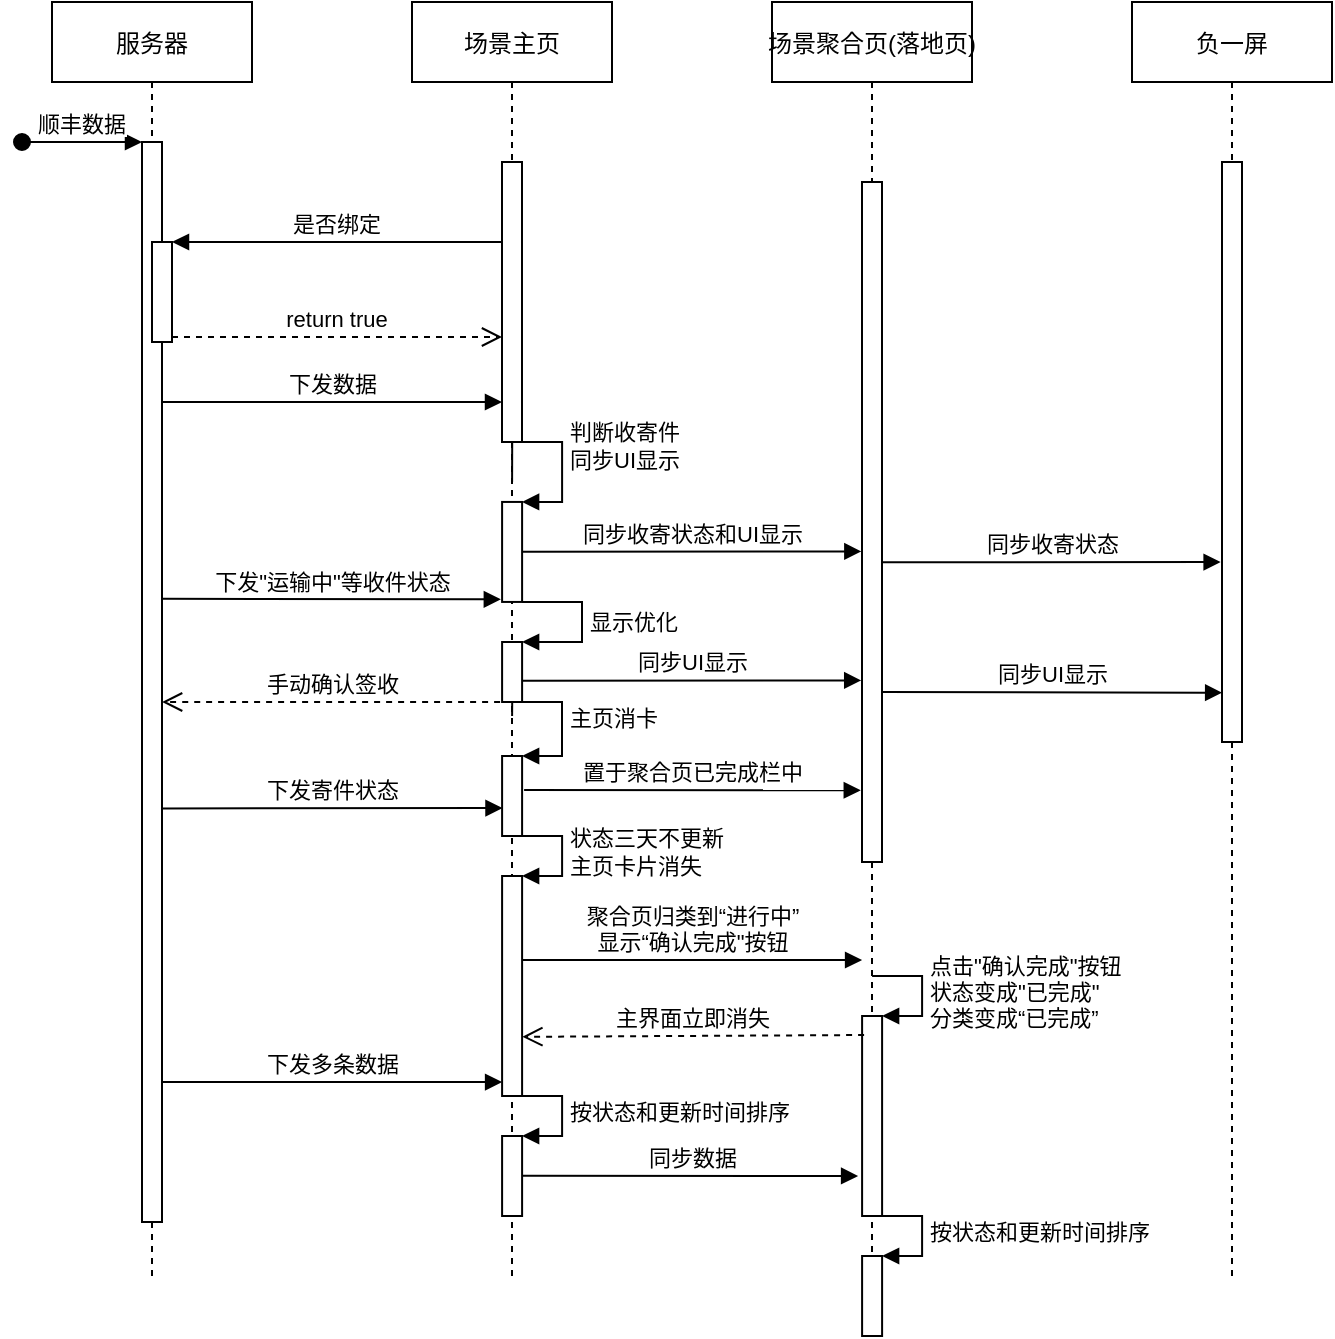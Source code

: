 <mxfile version="14.6.6" type="github">
  <diagram id="kgpKYQtTHZ0yAKxKKP6v" name="Page-1">
    <mxGraphModel dx="1178" dy="641" grid="1" gridSize="10" guides="1" tooltips="1" connect="1" arrows="1" fold="1" page="1" pageScale="1" pageWidth="850" pageHeight="1100" math="0" shadow="0">
      <root>
        <mxCell id="0" />
        <mxCell id="1" parent="0" />
        <mxCell id="3nuBFxr9cyL0pnOWT2aG-1" value="服务器" style="shape=umlLifeline;perimeter=lifelinePerimeter;container=1;collapsible=0;recursiveResize=0;rounded=0;shadow=0;strokeWidth=1;" parent="1" vertex="1">
          <mxGeometry x="120" y="80" width="100" height="640" as="geometry" />
        </mxCell>
        <mxCell id="3nuBFxr9cyL0pnOWT2aG-2" value="" style="points=[];perimeter=orthogonalPerimeter;rounded=0;shadow=0;strokeWidth=1;" parent="3nuBFxr9cyL0pnOWT2aG-1" vertex="1">
          <mxGeometry x="45" y="70" width="10" height="540" as="geometry" />
        </mxCell>
        <mxCell id="3nuBFxr9cyL0pnOWT2aG-3" value="顺丰数据" style="verticalAlign=bottom;startArrow=oval;endArrow=block;startSize=8;shadow=0;strokeWidth=1;" parent="3nuBFxr9cyL0pnOWT2aG-1" target="3nuBFxr9cyL0pnOWT2aG-2" edge="1">
          <mxGeometry relative="1" as="geometry">
            <mxPoint x="-15" y="70" as="sourcePoint" />
          </mxGeometry>
        </mxCell>
        <mxCell id="3nuBFxr9cyL0pnOWT2aG-4" value="" style="points=[];perimeter=orthogonalPerimeter;rounded=0;shadow=0;strokeWidth=1;" parent="3nuBFxr9cyL0pnOWT2aG-1" vertex="1">
          <mxGeometry x="50" y="120" width="10" height="50" as="geometry" />
        </mxCell>
        <mxCell id="3nuBFxr9cyL0pnOWT2aG-5" value="场景主页" style="shape=umlLifeline;perimeter=lifelinePerimeter;container=1;collapsible=0;recursiveResize=0;rounded=0;shadow=0;strokeWidth=1;" parent="1" vertex="1">
          <mxGeometry x="300" y="80" width="100" height="640" as="geometry" />
        </mxCell>
        <mxCell id="3nuBFxr9cyL0pnOWT2aG-6" value="" style="points=[];perimeter=orthogonalPerimeter;rounded=0;shadow=0;strokeWidth=1;" parent="3nuBFxr9cyL0pnOWT2aG-5" vertex="1">
          <mxGeometry x="45" y="80" width="10" height="140" as="geometry" />
        </mxCell>
        <mxCell id="Byw5GEfazyU8JiE87-R9-6" value="" style="html=1;points=[];perimeter=orthogonalPerimeter;" parent="3nuBFxr9cyL0pnOWT2aG-5" vertex="1">
          <mxGeometry x="45.05" y="249.97" width="10" height="50" as="geometry" />
        </mxCell>
        <mxCell id="Byw5GEfazyU8JiE87-R9-7" value="判断收寄件&lt;br&gt;同步UI显示" style="edgeStyle=orthogonalEdgeStyle;html=1;align=left;spacingLeft=2;endArrow=block;rounded=0;entryX=1;entryY=0;" parent="3nuBFxr9cyL0pnOWT2aG-5" target="Byw5GEfazyU8JiE87-R9-6" edge="1">
          <mxGeometry relative="1" as="geometry">
            <mxPoint x="50.05" y="239.97" as="sourcePoint" />
            <Array as="points">
              <mxPoint x="50.05" y="219.97" />
              <mxPoint x="75.05" y="219.97" />
              <mxPoint x="75.05" y="249.97" />
            </Array>
          </mxGeometry>
        </mxCell>
        <mxCell id="Byw5GEfazyU8JiE87-R9-13" value="" style="html=1;points=[];perimeter=orthogonalPerimeter;" parent="3nuBFxr9cyL0pnOWT2aG-5" vertex="1">
          <mxGeometry x="45.05" y="377" width="10" height="40" as="geometry" />
        </mxCell>
        <mxCell id="Byw5GEfazyU8JiE87-R9-14" value="主页消卡" style="edgeStyle=orthogonalEdgeStyle;html=1;align=left;spacingLeft=2;endArrow=block;rounded=0;entryX=1;entryY=0;" parent="3nuBFxr9cyL0pnOWT2aG-5" target="Byw5GEfazyU8JiE87-R9-13" edge="1">
          <mxGeometry relative="1" as="geometry">
            <mxPoint x="50.05" y="357" as="sourcePoint" />
            <Array as="points">
              <mxPoint x="50" y="350" />
              <mxPoint x="75" y="350" />
              <mxPoint x="75" y="377" />
            </Array>
          </mxGeometry>
        </mxCell>
        <mxCell id="Byw5GEfazyU8JiE87-R9-16" value="" style="html=1;points=[];perimeter=orthogonalPerimeter;" parent="3nuBFxr9cyL0pnOWT2aG-5" vertex="1">
          <mxGeometry x="45.05" y="437" width="10" height="110" as="geometry" />
        </mxCell>
        <mxCell id="Byw5GEfazyU8JiE87-R9-17" value="状态三天不更新&lt;br&gt;主页卡片消失&lt;br&gt;" style="edgeStyle=orthogonalEdgeStyle;html=1;align=left;spacingLeft=2;endArrow=block;rounded=0;entryX=1;entryY=0;" parent="3nuBFxr9cyL0pnOWT2aG-5" target="Byw5GEfazyU8JiE87-R9-16" edge="1">
          <mxGeometry relative="1" as="geometry">
            <mxPoint x="50.05" y="417" as="sourcePoint" />
            <Array as="points">
              <mxPoint x="75.05" y="417" />
            </Array>
          </mxGeometry>
        </mxCell>
        <mxCell id="Byw5GEfazyU8JiE87-R9-23" value="同步收寄状态和UI显示" style="html=1;verticalAlign=bottom;endArrow=block;entryX=-0.033;entryY=0.54;entryDx=0;entryDy=0;entryPerimeter=0;" parent="3nuBFxr9cyL0pnOWT2aG-5" edge="1">
          <mxGeometry width="80" relative="1" as="geometry">
            <mxPoint x="55" y="274.93" as="sourcePoint" />
            <mxPoint x="224.67" y="274.73" as="targetPoint" />
          </mxGeometry>
        </mxCell>
        <mxCell id="Byw5GEfazyU8JiE87-R9-27" value="" style="html=1;points=[];perimeter=orthogonalPerimeter;" parent="3nuBFxr9cyL0pnOWT2aG-5" vertex="1">
          <mxGeometry x="45.05" y="567" width="10" height="40" as="geometry" />
        </mxCell>
        <mxCell id="Byw5GEfazyU8JiE87-R9-28" value="按状态和更新时间排序" style="edgeStyle=orthogonalEdgeStyle;html=1;align=left;spacingLeft=2;endArrow=block;rounded=0;entryX=1;entryY=0;" parent="3nuBFxr9cyL0pnOWT2aG-5" target="Byw5GEfazyU8JiE87-R9-27" edge="1">
          <mxGeometry relative="1" as="geometry">
            <mxPoint x="50.05" y="547" as="sourcePoint" />
            <Array as="points">
              <mxPoint x="75.05" y="547" />
            </Array>
          </mxGeometry>
        </mxCell>
        <mxCell id="Byw5GEfazyU8JiE87-R9-31" value="同步数据" style="html=1;verticalAlign=bottom;endArrow=block;" parent="3nuBFxr9cyL0pnOWT2aG-5" edge="1">
          <mxGeometry x="0.012" width="80" relative="1" as="geometry">
            <mxPoint x="55.05" y="586.9" as="sourcePoint" />
            <mxPoint x="223.05" y="587" as="targetPoint" />
            <mxPoint as="offset" />
          </mxGeometry>
        </mxCell>
        <mxCell id="F76CEWl78mpnGewwUQ9f-1" value="" style="html=1;points=[];perimeter=orthogonalPerimeter;" vertex="1" parent="3nuBFxr9cyL0pnOWT2aG-5">
          <mxGeometry x="45.05" y="320" width="10" height="30" as="geometry" />
        </mxCell>
        <mxCell id="F76CEWl78mpnGewwUQ9f-2" value="显示优化" style="edgeStyle=orthogonalEdgeStyle;html=1;align=left;spacingLeft=2;endArrow=block;rounded=0;entryX=1;entryY=0;" edge="1" target="F76CEWl78mpnGewwUQ9f-1" parent="3nuBFxr9cyL0pnOWT2aG-5">
          <mxGeometry relative="1" as="geometry">
            <mxPoint x="55" y="300" as="sourcePoint" />
            <Array as="points">
              <mxPoint x="85" y="300" />
            </Array>
          </mxGeometry>
        </mxCell>
        <mxCell id="3nuBFxr9cyL0pnOWT2aG-9" value="是否绑定" style="verticalAlign=bottom;endArrow=block;entryX=1;entryY=0;shadow=0;strokeWidth=1;" parent="1" source="3nuBFxr9cyL0pnOWT2aG-6" target="3nuBFxr9cyL0pnOWT2aG-4" edge="1">
          <mxGeometry relative="1" as="geometry">
            <mxPoint x="240" y="200" as="sourcePoint" />
          </mxGeometry>
        </mxCell>
        <mxCell id="3nuBFxr9cyL0pnOWT2aG-10" value="return true" style="verticalAlign=bottom;endArrow=open;dashed=1;endSize=8;exitX=1;exitY=0.95;shadow=0;strokeWidth=1;" parent="1" source="3nuBFxr9cyL0pnOWT2aG-4" target="3nuBFxr9cyL0pnOWT2aG-6" edge="1">
          <mxGeometry relative="1" as="geometry">
            <mxPoint x="240" y="257" as="targetPoint" />
          </mxGeometry>
        </mxCell>
        <mxCell id="Byw5GEfazyU8JiE87-R9-1" value="场景聚合页(落地页)" style="shape=umlLifeline;perimeter=lifelinePerimeter;container=1;collapsible=0;recursiveResize=0;rounded=0;shadow=0;strokeWidth=1;" parent="1" vertex="1">
          <mxGeometry x="480" y="80" width="100" height="650" as="geometry" />
        </mxCell>
        <mxCell id="Byw5GEfazyU8JiE87-R9-2" value="" style="points=[];perimeter=orthogonalPerimeter;rounded=0;shadow=0;strokeWidth=1;" parent="Byw5GEfazyU8JiE87-R9-1" vertex="1">
          <mxGeometry x="45" y="90" width="10" height="340" as="geometry" />
        </mxCell>
        <mxCell id="Byw5GEfazyU8JiE87-R9-20" value="" style="html=1;points=[];perimeter=orthogonalPerimeter;" parent="Byw5GEfazyU8JiE87-R9-1" vertex="1">
          <mxGeometry x="45.05" y="507" width="10" height="100" as="geometry" />
        </mxCell>
        <mxCell id="Byw5GEfazyU8JiE87-R9-21" value="点击&quot;确认完成&quot;按钮&lt;br&gt;状态变成&quot;已完成&quot;&lt;br&gt;分类变成“已完成”" style="edgeStyle=orthogonalEdgeStyle;html=1;align=left;spacingLeft=2;endArrow=block;rounded=0;entryX=1;entryY=0;" parent="Byw5GEfazyU8JiE87-R9-1" target="Byw5GEfazyU8JiE87-R9-20" edge="1">
          <mxGeometry relative="1" as="geometry">
            <mxPoint x="50.05" y="487" as="sourcePoint" />
            <Array as="points">
              <mxPoint x="75.05" y="487" />
            </Array>
          </mxGeometry>
        </mxCell>
        <mxCell id="Byw5GEfazyU8JiE87-R9-32" value="" style="html=1;points=[];perimeter=orthogonalPerimeter;" parent="Byw5GEfazyU8JiE87-R9-1" vertex="1">
          <mxGeometry x="45.05" y="627" width="10" height="40" as="geometry" />
        </mxCell>
        <mxCell id="Byw5GEfazyU8JiE87-R9-33" value="按状态和更新时间排序" style="edgeStyle=orthogonalEdgeStyle;html=1;align=left;spacingLeft=2;endArrow=block;rounded=0;entryX=1;entryY=0;" parent="Byw5GEfazyU8JiE87-R9-1" target="Byw5GEfazyU8JiE87-R9-32" edge="1">
          <mxGeometry relative="1" as="geometry">
            <mxPoint x="50.05" y="607" as="sourcePoint" />
            <Array as="points">
              <mxPoint x="75.05" y="607" />
            </Array>
          </mxGeometry>
        </mxCell>
        <mxCell id="Byw5GEfazyU8JiE87-R9-3" value="负一屏" style="shape=umlLifeline;perimeter=lifelinePerimeter;container=1;collapsible=0;recursiveResize=0;rounded=0;shadow=0;strokeWidth=1;" parent="1" vertex="1">
          <mxGeometry x="660" y="80" width="100" height="640" as="geometry" />
        </mxCell>
        <mxCell id="Byw5GEfazyU8JiE87-R9-4" value="" style="points=[];perimeter=orthogonalPerimeter;rounded=0;shadow=0;strokeWidth=1;" parent="Byw5GEfazyU8JiE87-R9-3" vertex="1">
          <mxGeometry x="45" y="80" width="10" height="290" as="geometry" />
        </mxCell>
        <mxCell id="Byw5GEfazyU8JiE87-R9-5" value="下发数据" style="html=1;verticalAlign=bottom;endArrow=block;" parent="1" source="3nuBFxr9cyL0pnOWT2aG-2" target="3nuBFxr9cyL0pnOWT2aG-6" edge="1">
          <mxGeometry width="80" relative="1" as="geometry">
            <mxPoint x="180" y="320" as="sourcePoint" />
            <mxPoint x="250" y="310" as="targetPoint" />
            <Array as="points">
              <mxPoint x="260" y="280" />
            </Array>
          </mxGeometry>
        </mxCell>
        <mxCell id="Byw5GEfazyU8JiE87-R9-8" value="下发&quot;运输中&quot;等收件状态" style="html=1;verticalAlign=bottom;endArrow=block;exitX=0.967;exitY=0.423;exitDx=0;exitDy=0;exitPerimeter=0;entryX=-0.063;entryY=0.974;entryDx=0;entryDy=0;entryPerimeter=0;" parent="1" target="Byw5GEfazyU8JiE87-R9-6" edge="1" source="3nuBFxr9cyL0pnOWT2aG-2">
          <mxGeometry x="-0.0" width="80" relative="1" as="geometry">
            <mxPoint x="177.88" y="352.77" as="sourcePoint" />
            <mxPoint x="340" y="378" as="targetPoint" />
            <Array as="points" />
            <mxPoint as="offset" />
          </mxGeometry>
        </mxCell>
        <mxCell id="Byw5GEfazyU8JiE87-R9-12" value="手动确认签收" style="html=1;verticalAlign=bottom;endArrow=open;dashed=1;endSize=8;" parent="1" edge="1">
          <mxGeometry relative="1" as="geometry">
            <mxPoint x="344.05" y="430" as="sourcePoint" />
            <mxPoint x="175.05" y="430" as="targetPoint" />
            <Array as="points">
              <mxPoint x="210.05" y="430" />
              <mxPoint x="190.05" y="430" />
            </Array>
          </mxGeometry>
        </mxCell>
        <mxCell id="Byw5GEfazyU8JiE87-R9-15" value="下发寄件状态" style="html=1;verticalAlign=bottom;endArrow=block;entryX=0.02;entryY=0.65;entryDx=0;entryDy=0;entryPerimeter=0;exitX=0.995;exitY=0.638;exitDx=0;exitDy=0;exitPerimeter=0;" parent="1" target="Byw5GEfazyU8JiE87-R9-13" edge="1">
          <mxGeometry width="80" relative="1" as="geometry">
            <mxPoint x="175.0" y="483.24" as="sourcePoint" />
            <mxPoint x="345.05" y="470" as="targetPoint" />
            <Array as="points" />
          </mxGeometry>
        </mxCell>
        <mxCell id="Byw5GEfazyU8JiE87-R9-18" value="&lt;span style=&quot;text-align: left&quot;&gt;置于聚合页已完成栏中&lt;/span&gt;" style="html=1;verticalAlign=bottom;endArrow=block;entryX=-0.066;entryY=0.749;entryDx=0;entryDy=0;entryPerimeter=0;" parent="1" edge="1">
          <mxGeometry width="80" relative="1" as="geometry">
            <mxPoint x="356.05" y="474" as="sourcePoint" />
            <mxPoint x="524.39" y="474.13" as="targetPoint" />
          </mxGeometry>
        </mxCell>
        <mxCell id="Byw5GEfazyU8JiE87-R9-19" value="&lt;span style=&quot;text-align: left&quot;&gt;聚合页归类到“进行中”&lt;/span&gt;&lt;br style=&quot;text-align: left&quot;&gt;&lt;span style=&quot;text-align: left&quot;&gt;显示“确认完成&quot;按钮&lt;/span&gt;" style="html=1;verticalAlign=bottom;endArrow=block;" parent="1" source="Byw5GEfazyU8JiE87-R9-16" edge="1">
          <mxGeometry width="80" relative="1" as="geometry">
            <mxPoint x="355.05" y="547" as="sourcePoint" />
            <mxPoint x="525.05" y="559" as="targetPoint" />
          </mxGeometry>
        </mxCell>
        <mxCell id="Byw5GEfazyU8JiE87-R9-22" value="主界面立即消失" style="html=1;verticalAlign=bottom;endArrow=open;dashed=1;endSize=8;exitX=0.1;exitY=0.095;exitDx=0;exitDy=0;exitPerimeter=0;entryX=1.014;entryY=0.731;entryDx=0;entryDy=0;entryPerimeter=0;" parent="1" source="Byw5GEfazyU8JiE87-R9-20" target="Byw5GEfazyU8JiE87-R9-16" edge="1">
          <mxGeometry x="0.007" relative="1" as="geometry">
            <mxPoint x="520.05" y="597" as="sourcePoint" />
            <mxPoint x="440.05" y="597" as="targetPoint" />
            <mxPoint as="offset" />
          </mxGeometry>
        </mxCell>
        <mxCell id="Byw5GEfazyU8JiE87-R9-24" value="同步收寄状态" style="html=1;verticalAlign=bottom;endArrow=block;exitX=0.965;exitY=0.539;exitDx=0;exitDy=0;exitPerimeter=0;entryX=-0.074;entryY=0.837;entryDx=0;entryDy=0;entryPerimeter=0;" parent="1" edge="1">
          <mxGeometry width="80" relative="1" as="geometry">
            <mxPoint x="534.7" y="360.18" as="sourcePoint" />
            <mxPoint x="704.31" y="360" as="targetPoint" />
          </mxGeometry>
        </mxCell>
        <mxCell id="Byw5GEfazyU8JiE87-R9-26" value="下发多条数据" style="html=1;verticalAlign=bottom;endArrow=block;exitX=1.006;exitY=0.923;exitDx=0;exitDy=0;exitPerimeter=0;" parent="1" target="Byw5GEfazyU8JiE87-R9-16" edge="1">
          <mxGeometry width="80" relative="1" as="geometry">
            <mxPoint x="175.11" y="620.04" as="sourcePoint" />
            <mxPoint x="340.05" y="617" as="targetPoint" />
          </mxGeometry>
        </mxCell>
        <mxCell id="F76CEWl78mpnGewwUQ9f-6" value="同步UI显示" style="html=1;verticalAlign=bottom;endArrow=block;exitX=1.03;exitY=0.645;exitDx=0;exitDy=0;exitPerimeter=0;entryX=-0.039;entryY=0.733;entryDx=0;entryDy=0;entryPerimeter=0;" edge="1" parent="1" source="F76CEWl78mpnGewwUQ9f-1" target="Byw5GEfazyU8JiE87-R9-2">
          <mxGeometry width="80" relative="1" as="geometry">
            <mxPoint x="360" y="420" as="sourcePoint" />
            <mxPoint x="520" y="420" as="targetPoint" />
          </mxGeometry>
        </mxCell>
        <mxCell id="F76CEWl78mpnGewwUQ9f-7" value="同步UI显示" style="html=1;verticalAlign=bottom;endArrow=block;exitX=1.035;exitY=0.75;exitDx=0;exitDy=0;exitPerimeter=0;entryX=0.008;entryY=0.915;entryDx=0;entryDy=0;entryPerimeter=0;" edge="1" parent="1" source="Byw5GEfazyU8JiE87-R9-2" target="Byw5GEfazyU8JiE87-R9-4">
          <mxGeometry width="80" relative="1" as="geometry">
            <mxPoint x="540" y="420" as="sourcePoint" />
            <mxPoint x="699" y="420" as="targetPoint" />
          </mxGeometry>
        </mxCell>
      </root>
    </mxGraphModel>
  </diagram>
</mxfile>

